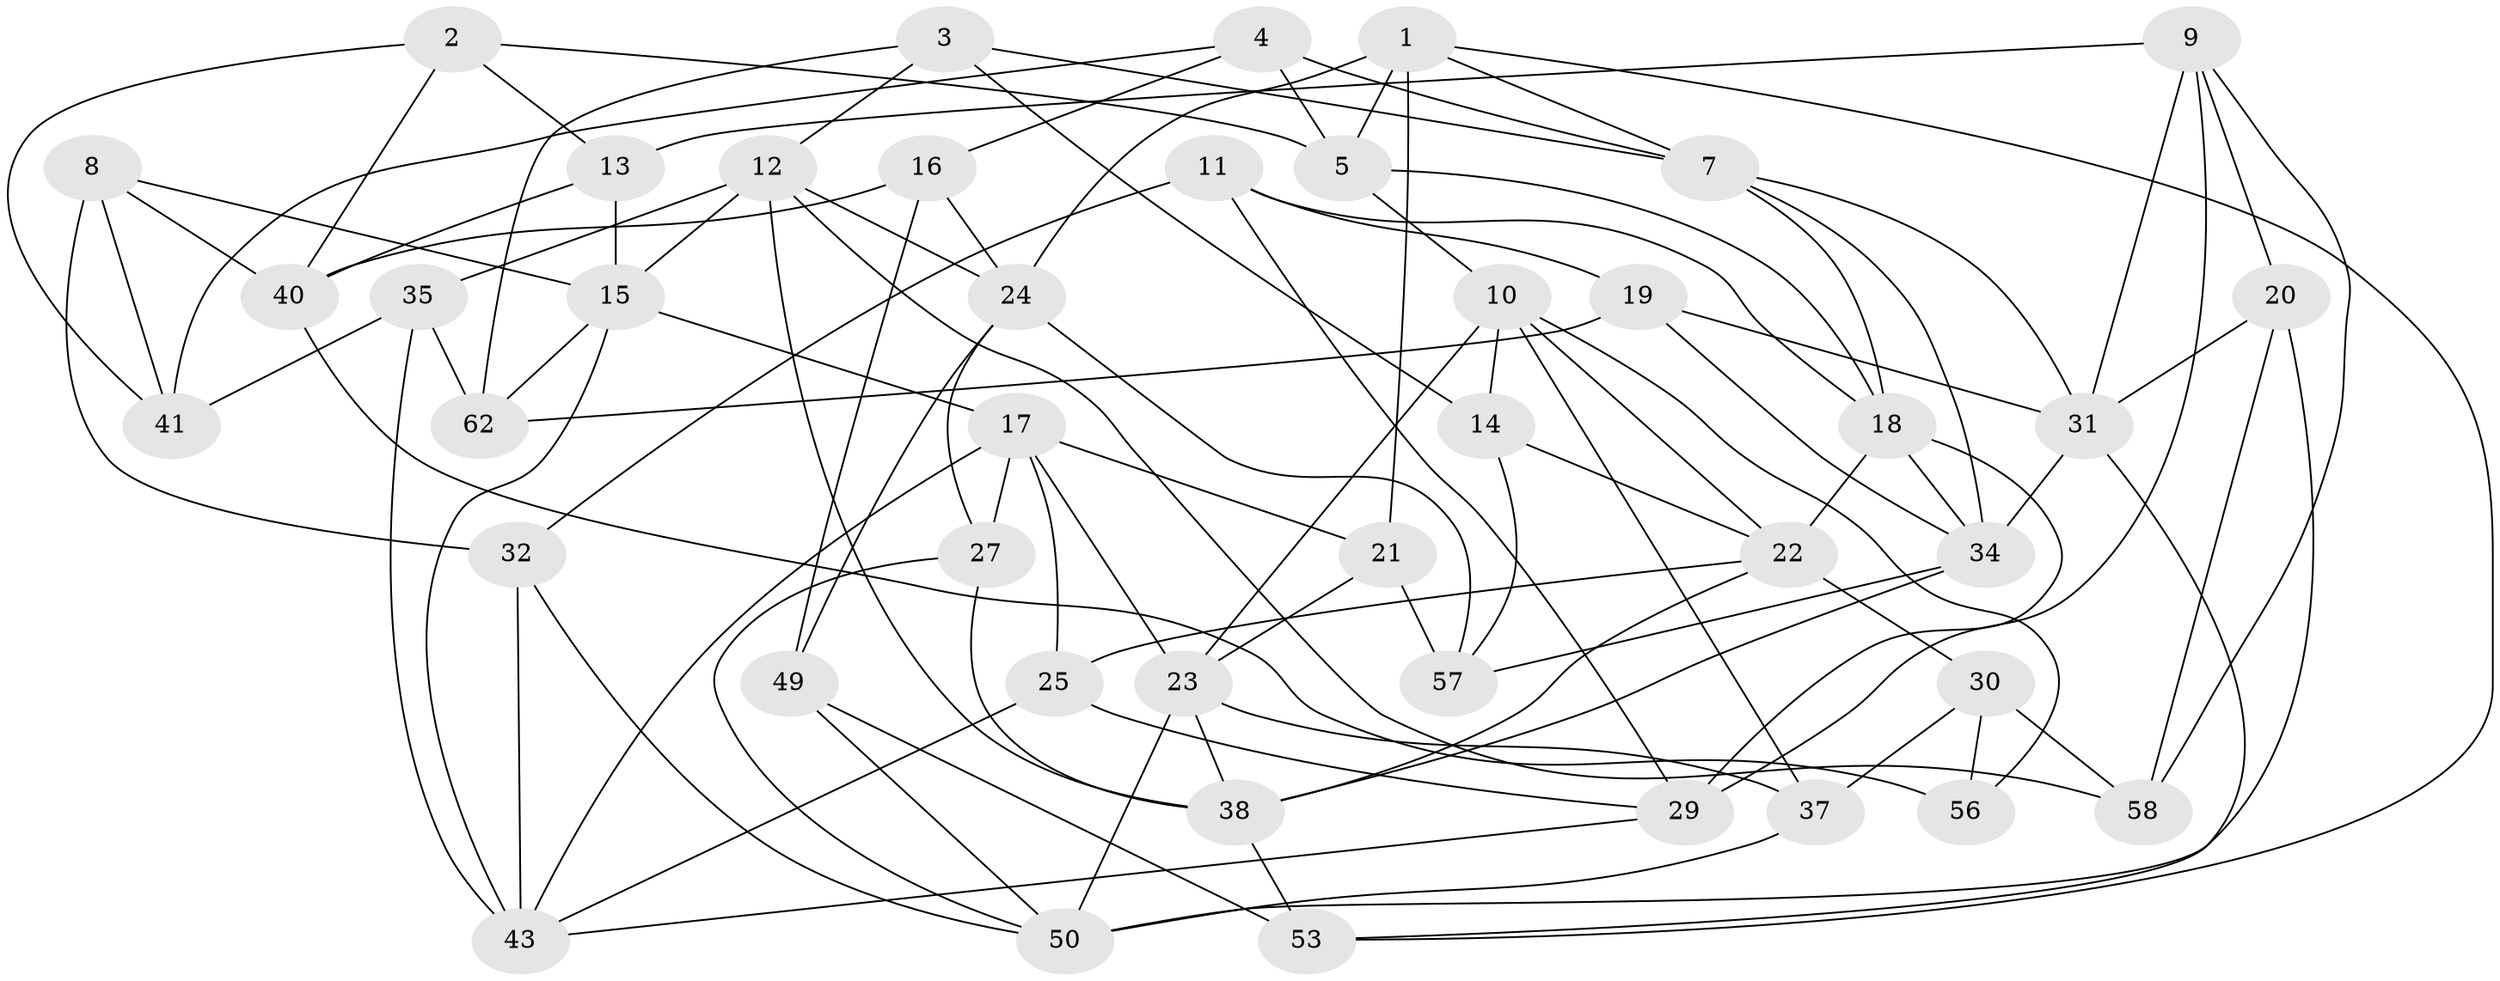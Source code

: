 // Generated by graph-tools (version 1.1) at 2025/52/02/27/25 19:52:34]
// undirected, 43 vertices, 102 edges
graph export_dot {
graph [start="1"]
  node [color=gray90,style=filled];
  1 [super="+42"];
  2;
  3;
  4;
  5 [super="+6"];
  7 [super="+59"];
  8;
  9 [super="+36"];
  10 [super="+39"];
  11;
  12 [super="+44"];
  13;
  14;
  15 [super="+46"];
  16;
  17 [super="+26"];
  18 [super="+47"];
  19;
  20;
  21;
  22 [super="+51"];
  23 [super="+28"];
  24 [super="+48"];
  25;
  27;
  29 [super="+54"];
  30;
  31 [super="+33"];
  32;
  34 [super="+60"];
  35;
  37;
  38 [super="+45"];
  40 [super="+55"];
  41;
  43 [super="+61"];
  49;
  50 [super="+52"];
  53;
  56;
  57;
  58;
  62;
  1 -- 7;
  1 -- 5 [weight=2];
  1 -- 53;
  1 -- 21;
  1 -- 24;
  2 -- 5;
  2 -- 40;
  2 -- 13;
  2 -- 41;
  3 -- 62;
  3 -- 14;
  3 -- 12;
  3 -- 7;
  4 -- 41;
  4 -- 5;
  4 -- 16;
  4 -- 7;
  5 -- 10;
  5 -- 18;
  7 -- 18;
  7 -- 31;
  7 -- 34;
  8 -- 41;
  8 -- 32;
  8 -- 40;
  8 -- 15;
  9 -- 58;
  9 -- 29 [weight=2];
  9 -- 13;
  9 -- 20;
  9 -- 31;
  10 -- 37;
  10 -- 22;
  10 -- 56;
  10 -- 14;
  10 -- 23;
  11 -- 32;
  11 -- 19;
  11 -- 18;
  11 -- 29;
  12 -- 58;
  12 -- 15;
  12 -- 38;
  12 -- 24;
  12 -- 35;
  13 -- 15;
  13 -- 40;
  14 -- 57;
  14 -- 22;
  15 -- 43;
  15 -- 17;
  15 -- 62;
  16 -- 24;
  16 -- 49;
  16 -- 40;
  17 -- 21;
  17 -- 23;
  17 -- 25;
  17 -- 27;
  17 -- 43;
  18 -- 34;
  18 -- 22;
  18 -- 29;
  19 -- 62;
  19 -- 34;
  19 -- 31;
  20 -- 58;
  20 -- 31;
  20 -- 50;
  21 -- 57;
  21 -- 23;
  22 -- 25;
  22 -- 30;
  22 -- 38;
  23 -- 50;
  23 -- 37;
  23 -- 38;
  24 -- 57;
  24 -- 49;
  24 -- 27;
  25 -- 43;
  25 -- 29;
  27 -- 50;
  27 -- 38;
  29 -- 43;
  30 -- 37;
  30 -- 58;
  30 -- 56;
  31 -- 53;
  31 -- 34;
  32 -- 43;
  32 -- 50;
  34 -- 57;
  34 -- 38;
  35 -- 62;
  35 -- 43;
  35 -- 41;
  37 -- 50;
  38 -- 53;
  40 -- 56 [weight=2];
  49 -- 53;
  49 -- 50;
}
